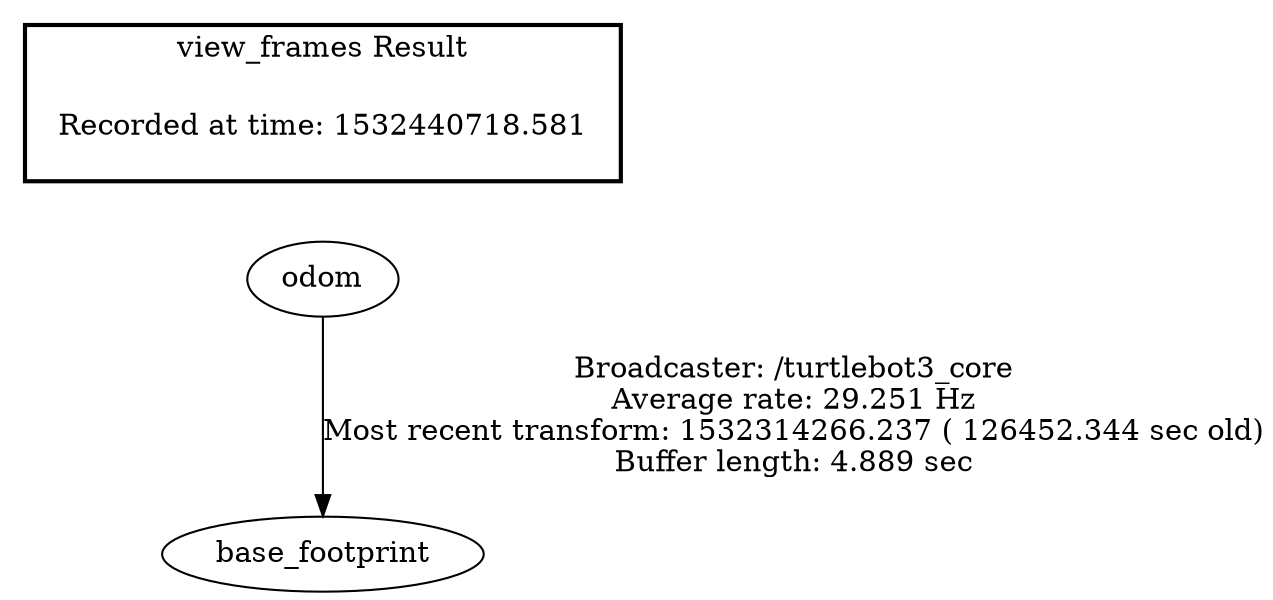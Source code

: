 digraph G {
"odom" -> "base_footprint"[label="Broadcaster: /turtlebot3_core\nAverage rate: 29.251 Hz\nMost recent transform: 1532314266.237 ( 126452.344 sec old)\nBuffer length: 4.889 sec\n"];
edge [style=invis];
 subgraph cluster_legend { style=bold; color=black; label ="view_frames Result";
"Recorded at time: 1532440718.581"[ shape=plaintext ] ;
 }->"odom";
}